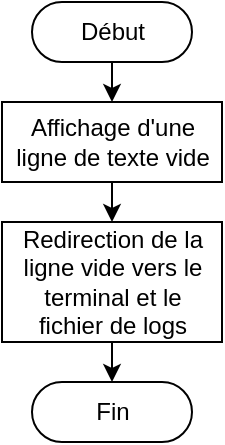 <mxfile version="12.6.5" type="device"><diagram id="Jc6OsygFiRS1HSX7jtyI" name="Page-1"><mxGraphModel dx="868" dy="511" grid="1" gridSize="10" guides="1" tooltips="1" connect="1" arrows="1" fold="1" page="1" pageScale="1" pageWidth="827" pageHeight="1169" math="0" shadow="0"><root><mxCell id="0"/><mxCell id="1" parent="0"/><mxCell id="4Z-YiCLncyXjiPWcquu_-3" style="edgeStyle=orthogonalEdgeStyle;rounded=0;orthogonalLoop=1;jettySize=auto;html=1;exitX=0.5;exitY=0.5;exitDx=0;exitDy=15;exitPerimeter=0;entryX=0.5;entryY=0;entryDx=0;entryDy=0;" edge="1" parent="1" source="4Z-YiCLncyXjiPWcquu_-1" target="4Z-YiCLncyXjiPWcquu_-2"><mxGeometry relative="1" as="geometry"/></mxCell><mxCell id="4Z-YiCLncyXjiPWcquu_-1" value="Début" style="html=1;dashed=0;whitespace=wrap;shape=mxgraph.dfd.start" vertex="1" parent="1"><mxGeometry x="280" y="50" width="80" height="30" as="geometry"/></mxCell><mxCell id="4Z-YiCLncyXjiPWcquu_-5" style="edgeStyle=orthogonalEdgeStyle;rounded=0;orthogonalLoop=1;jettySize=auto;html=1;exitX=0.5;exitY=1;exitDx=0;exitDy=0;entryX=0.5;entryY=0;entryDx=0;entryDy=0;" edge="1" parent="1" source="4Z-YiCLncyXjiPWcquu_-2" target="4Z-YiCLncyXjiPWcquu_-4"><mxGeometry relative="1" as="geometry"/></mxCell><mxCell id="4Z-YiCLncyXjiPWcquu_-2" value="Affichage d'une &lt;br&gt;ligne de texte vide" style="html=1;dashed=0;whitespace=wrap;" vertex="1" parent="1"><mxGeometry x="265" y="100" width="110" height="40" as="geometry"/></mxCell><mxCell id="4Z-YiCLncyXjiPWcquu_-7" style="edgeStyle=orthogonalEdgeStyle;rounded=0;orthogonalLoop=1;jettySize=auto;html=1;exitX=0.5;exitY=1;exitDx=0;exitDy=0;entryX=0.5;entryY=0.5;entryDx=0;entryDy=-15;entryPerimeter=0;" edge="1" parent="1" source="4Z-YiCLncyXjiPWcquu_-4" target="4Z-YiCLncyXjiPWcquu_-6"><mxGeometry relative="1" as="geometry"/></mxCell><mxCell id="4Z-YiCLncyXjiPWcquu_-4" value="Redirection de la&lt;br&gt;ligne vide vers le&lt;br&gt;terminal et le&lt;br&gt;fichier de logs" style="html=1;dashed=0;whitespace=wrap;" vertex="1" parent="1"><mxGeometry x="265" y="160" width="110" height="60" as="geometry"/></mxCell><mxCell id="4Z-YiCLncyXjiPWcquu_-6" value="Fin" style="html=1;dashed=0;whitespace=wrap;shape=mxgraph.dfd.start" vertex="1" parent="1"><mxGeometry x="280" y="240" width="80" height="30" as="geometry"/></mxCell></root></mxGraphModel></diagram></mxfile>